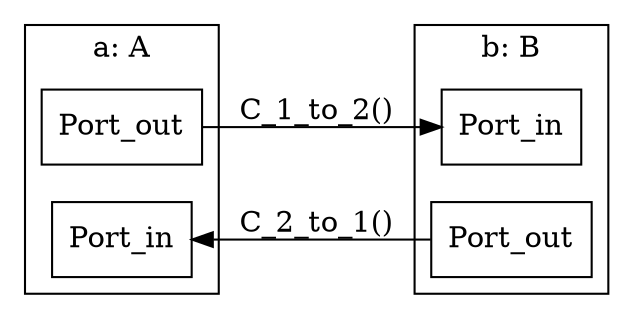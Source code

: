 
digraph Bi2Uni_uni {
  graph [rankdir = "LR"];
  
  subgraph cluster_a{
    label = "a: A";
    node [shape = box];
    a_Port_in[label = Port_in]
    a_Port_out[label = Port_out]
  }

  subgraph cluster_b{
    label = "b: B";
    node [shape = box];
    b_Port_in[label = Port_in]
    b_Port_out[label = Port_out]
  }

  
 a_Port_out -> b_Port_in [label = "C_1_to_2()"];

 b_Port_out -> a_Port_in [label = "C_2_to_1()"];

}
